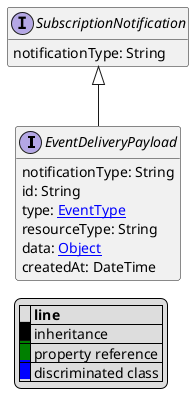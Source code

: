 @startuml

hide empty fields
hide empty methods
legend
|= |= line |
|<back:black>   </back>| inheritance |
|<back:green>   </back>| property reference |
|<back:blue>   </back>| discriminated class |
endlegend
interface EventDeliveryPayload [[EventDeliveryPayload.svg]] extends SubscriptionNotification {
    notificationType: String
    id: String
    type: [[EventType.svg EventType]]
    resourceType: String
    data: [[Object.svg Object]]
    createdAt: DateTime
}
interface SubscriptionNotification [[SubscriptionNotification.svg]]  {
    notificationType: String
}





@enduml
